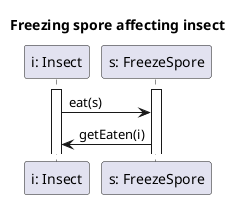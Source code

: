 @startuml InsectSpeedUp

title Freezing spore affecting insect

participant "i: Insect" as I
participant "s: FreezeSpore" as Sp

activate I
activate Sp

I -> Sp : eat(s)
Sp -> I : getEaten(i)

@enduml